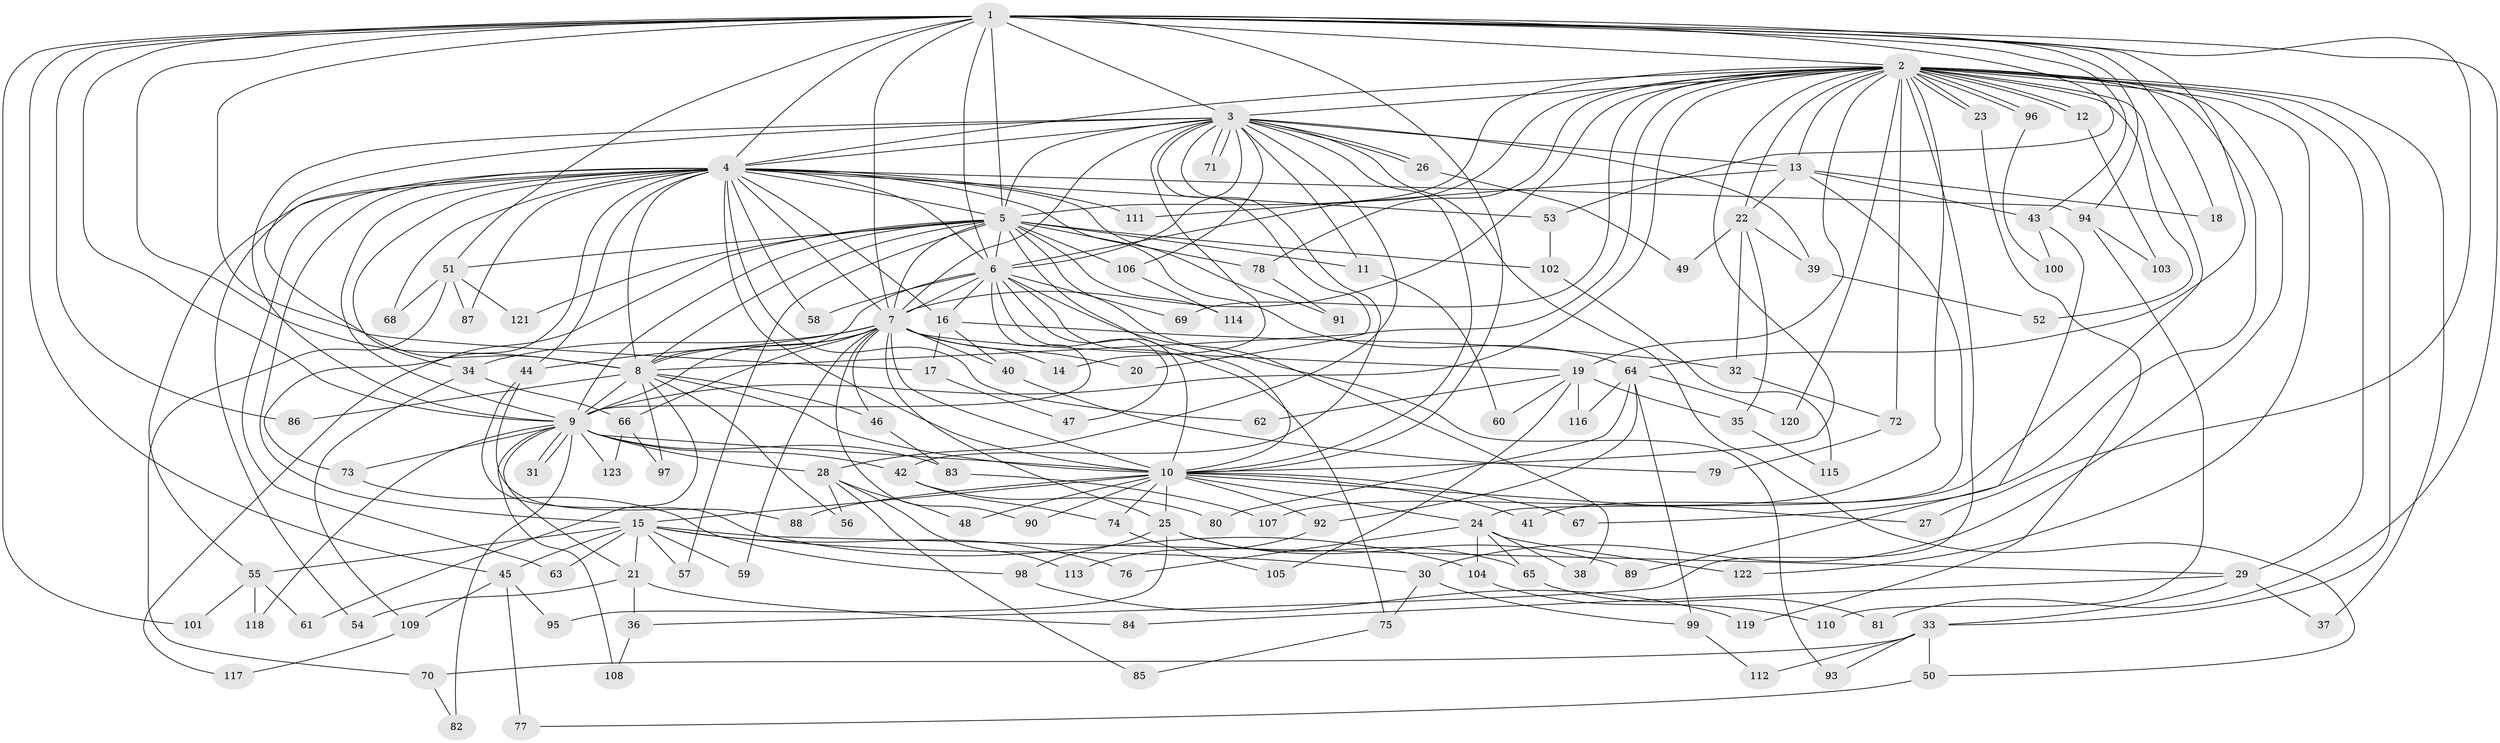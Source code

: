 // Generated by graph-tools (version 1.1) at 2025/45/03/09/25 04:45:13]
// undirected, 123 vertices, 271 edges
graph export_dot {
graph [start="1"]
  node [color=gray90,style=filled];
  1;
  2;
  3;
  4;
  5;
  6;
  7;
  8;
  9;
  10;
  11;
  12;
  13;
  14;
  15;
  16;
  17;
  18;
  19;
  20;
  21;
  22;
  23;
  24;
  25;
  26;
  27;
  28;
  29;
  30;
  31;
  32;
  33;
  34;
  35;
  36;
  37;
  38;
  39;
  40;
  41;
  42;
  43;
  44;
  45;
  46;
  47;
  48;
  49;
  50;
  51;
  52;
  53;
  54;
  55;
  56;
  57;
  58;
  59;
  60;
  61;
  62;
  63;
  64;
  65;
  66;
  67;
  68;
  69;
  70;
  71;
  72;
  73;
  74;
  75;
  76;
  77;
  78;
  79;
  80;
  81;
  82;
  83;
  84;
  85;
  86;
  87;
  88;
  89;
  90;
  91;
  92;
  93;
  94;
  95;
  96;
  97;
  98;
  99;
  100;
  101;
  102;
  103;
  104;
  105;
  106;
  107;
  108;
  109;
  110;
  111;
  112;
  113;
  114;
  115;
  116;
  117;
  118;
  119;
  120;
  121;
  122;
  123;
  1 -- 2;
  1 -- 3;
  1 -- 4;
  1 -- 5;
  1 -- 6;
  1 -- 7;
  1 -- 8;
  1 -- 9;
  1 -- 10;
  1 -- 17;
  1 -- 18;
  1 -- 27;
  1 -- 43;
  1 -- 45;
  1 -- 51;
  1 -- 53;
  1 -- 64;
  1 -- 81;
  1 -- 86;
  1 -- 94;
  1 -- 101;
  2 -- 3;
  2 -- 4;
  2 -- 5;
  2 -- 6;
  2 -- 7;
  2 -- 8;
  2 -- 9;
  2 -- 10;
  2 -- 12;
  2 -- 12;
  2 -- 13;
  2 -- 19;
  2 -- 22;
  2 -- 23;
  2 -- 23;
  2 -- 29;
  2 -- 30;
  2 -- 33;
  2 -- 36;
  2 -- 37;
  2 -- 41;
  2 -- 52;
  2 -- 67;
  2 -- 69;
  2 -- 72;
  2 -- 78;
  2 -- 96;
  2 -- 96;
  2 -- 107;
  2 -- 120;
  2 -- 122;
  3 -- 4;
  3 -- 5;
  3 -- 6;
  3 -- 7;
  3 -- 8;
  3 -- 9;
  3 -- 10;
  3 -- 11;
  3 -- 13;
  3 -- 14;
  3 -- 20;
  3 -- 26;
  3 -- 26;
  3 -- 28;
  3 -- 39;
  3 -- 42;
  3 -- 50;
  3 -- 71;
  3 -- 71;
  3 -- 106;
  4 -- 5;
  4 -- 6;
  4 -- 7;
  4 -- 8;
  4 -- 9;
  4 -- 10;
  4 -- 15;
  4 -- 16;
  4 -- 34;
  4 -- 44;
  4 -- 53;
  4 -- 54;
  4 -- 55;
  4 -- 58;
  4 -- 62;
  4 -- 63;
  4 -- 64;
  4 -- 68;
  4 -- 73;
  4 -- 87;
  4 -- 91;
  4 -- 94;
  4 -- 111;
  5 -- 6;
  5 -- 7;
  5 -- 8;
  5 -- 9;
  5 -- 10;
  5 -- 11;
  5 -- 51;
  5 -- 57;
  5 -- 78;
  5 -- 93;
  5 -- 102;
  5 -- 106;
  5 -- 114;
  5 -- 117;
  5 -- 121;
  6 -- 7;
  6 -- 8;
  6 -- 9;
  6 -- 10;
  6 -- 16;
  6 -- 38;
  6 -- 47;
  6 -- 58;
  6 -- 69;
  6 -- 75;
  7 -- 8;
  7 -- 9;
  7 -- 10;
  7 -- 14;
  7 -- 19;
  7 -- 20;
  7 -- 25;
  7 -- 34;
  7 -- 40;
  7 -- 44;
  7 -- 46;
  7 -- 59;
  7 -- 66;
  7 -- 90;
  8 -- 9;
  8 -- 10;
  8 -- 46;
  8 -- 56;
  8 -- 61;
  8 -- 86;
  8 -- 97;
  9 -- 10;
  9 -- 21;
  9 -- 28;
  9 -- 31;
  9 -- 31;
  9 -- 42;
  9 -- 73;
  9 -- 82;
  9 -- 83;
  9 -- 108;
  9 -- 118;
  9 -- 123;
  10 -- 15;
  10 -- 24;
  10 -- 25;
  10 -- 27;
  10 -- 41;
  10 -- 48;
  10 -- 67;
  10 -- 74;
  10 -- 88;
  10 -- 90;
  10 -- 92;
  11 -- 60;
  12 -- 103;
  13 -- 18;
  13 -- 22;
  13 -- 24;
  13 -- 43;
  13 -- 111;
  15 -- 21;
  15 -- 29;
  15 -- 30;
  15 -- 45;
  15 -- 55;
  15 -- 57;
  15 -- 59;
  15 -- 63;
  15 -- 76;
  16 -- 17;
  16 -- 32;
  16 -- 40;
  17 -- 47;
  19 -- 35;
  19 -- 60;
  19 -- 62;
  19 -- 105;
  19 -- 116;
  21 -- 36;
  21 -- 54;
  21 -- 84;
  22 -- 32;
  22 -- 35;
  22 -- 39;
  22 -- 49;
  23 -- 119;
  24 -- 38;
  24 -- 65;
  24 -- 76;
  24 -- 104;
  24 -- 122;
  25 -- 65;
  25 -- 89;
  25 -- 95;
  25 -- 98;
  26 -- 49;
  28 -- 48;
  28 -- 56;
  28 -- 85;
  28 -- 113;
  29 -- 33;
  29 -- 37;
  29 -- 84;
  30 -- 75;
  30 -- 99;
  32 -- 72;
  33 -- 50;
  33 -- 70;
  33 -- 93;
  33 -- 112;
  34 -- 66;
  34 -- 109;
  35 -- 115;
  36 -- 108;
  39 -- 52;
  40 -- 79;
  42 -- 74;
  42 -- 80;
  43 -- 89;
  43 -- 100;
  44 -- 88;
  44 -- 104;
  45 -- 77;
  45 -- 95;
  45 -- 109;
  46 -- 83;
  50 -- 77;
  51 -- 68;
  51 -- 70;
  51 -- 87;
  51 -- 121;
  53 -- 102;
  55 -- 61;
  55 -- 101;
  55 -- 118;
  64 -- 80;
  64 -- 92;
  64 -- 99;
  64 -- 116;
  64 -- 120;
  65 -- 81;
  66 -- 97;
  66 -- 123;
  70 -- 82;
  72 -- 79;
  73 -- 98;
  74 -- 105;
  75 -- 85;
  78 -- 91;
  83 -- 107;
  92 -- 113;
  94 -- 103;
  94 -- 110;
  96 -- 100;
  98 -- 119;
  99 -- 112;
  102 -- 115;
  104 -- 110;
  106 -- 114;
  109 -- 117;
}
